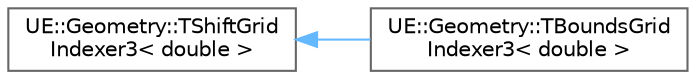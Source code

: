 digraph "Graphical Class Hierarchy"
{
 // INTERACTIVE_SVG=YES
 // LATEX_PDF_SIZE
  bgcolor="transparent";
  edge [fontname=Helvetica,fontsize=10,labelfontname=Helvetica,labelfontsize=10];
  node [fontname=Helvetica,fontsize=10,shape=box,height=0.2,width=0.4];
  rankdir="LR";
  Node0 [id="Node000000",label="UE::Geometry::TShiftGrid\lIndexer3\< double \>",height=0.2,width=0.4,color="grey40", fillcolor="white", style="filled",URL="$da/db1/structUE_1_1Geometry_1_1TShiftGridIndexer3.html",tooltip=" "];
  Node0 -> Node1 [id="edge9331_Node000000_Node000001",dir="back",color="steelblue1",style="solid",tooltip=" "];
  Node1 [id="Node000001",label="UE::Geometry::TBoundsGrid\lIndexer3\< double \>",height=0.2,width=0.4,color="grey40", fillcolor="white", style="filled",URL="$dc/daa/structUE_1_1Geometry_1_1TBoundsGridIndexer3.html",tooltip=" "];
}
